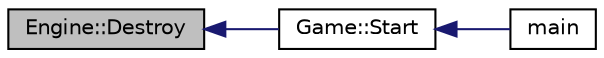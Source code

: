 digraph "Engine::Destroy"
{
  edge [fontname="Helvetica",fontsize="10",labelfontname="Helvetica",labelfontsize="10"];
  node [fontname="Helvetica",fontsize="10",shape=record];
  rankdir="LR";
  Node1 [label="Engine::Destroy",height=0.2,width=0.4,color="black", fillcolor="grey75", style="filled", fontcolor="black"];
  Node1 -> Node2 [dir="back",color="midnightblue",fontsize="10",style="solid",fontname="Helvetica"];
  Node2 [label="Game::Start",height=0.2,width=0.4,color="black", fillcolor="white", style="filled",URL="$class_game.html#adb05b20574551a26f8cf1dc664782790"];
  Node2 -> Node3 [dir="back",color="midnightblue",fontsize="10",style="solid",fontname="Helvetica"];
  Node3 [label="main",height=0.2,width=0.4,color="black", fillcolor="white", style="filled",URL="$_main_8cpp.html#a700a0caa5b70a06d1064e576f9f3cf65"];
}
